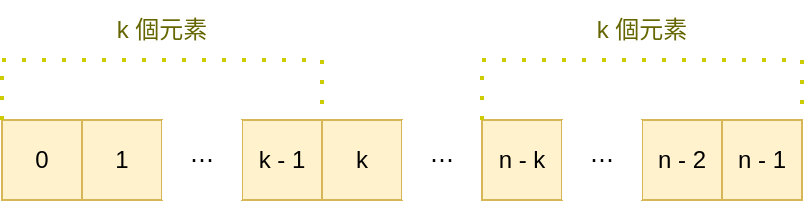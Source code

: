 <mxfile version="20.3.0" type="device" pages="2"><diagram id="MGcfRCxTb4x680ZFthHp" name="第 1 页"><mxGraphModel dx="946" dy="587" grid="1" gridSize="10" guides="1" tooltips="1" connect="1" arrows="1" fold="1" page="1" pageScale="1" pageWidth="827" pageHeight="1169" math="0" shadow="0"><root><mxCell id="0"/><mxCell id="1" parent="0"/><mxCell id="qAb6_ZYldJkC4G3aSwsu-13" value="0" style="rounded=0;whiteSpace=wrap;html=1;fillColor=#fff2cc;strokeColor=#d6b656;" parent="1" vertex="1"><mxGeometry x="160" y="280" width="40" height="40" as="geometry"/></mxCell><mxCell id="qAb6_ZYldJkC4G3aSwsu-14" value="k - 1" style="rounded=0;whiteSpace=wrap;html=1;fillColor=#fff2cc;strokeColor=#d6b656;" parent="1" vertex="1"><mxGeometry x="280" y="280" width="40" height="40" as="geometry"/></mxCell><mxCell id="8H5veZ1OtbCtMGVfP30Q-1" value="1" style="rounded=0;whiteSpace=wrap;html=1;fillColor=#fff2cc;strokeColor=#d6b656;" parent="1" vertex="1"><mxGeometry x="200" y="280" width="40" height="40" as="geometry"/></mxCell><mxCell id="8H5veZ1OtbCtMGVfP30Q-3" value="⋯" style="rounded=0;whiteSpace=wrap;html=1;strokeColor=none;" parent="1" vertex="1"><mxGeometry x="240" y="280" width="40" height="40" as="geometry"/></mxCell><mxCell id="8H5veZ1OtbCtMGVfP30Q-5" value="" style="endArrow=none;dashed=1;html=1;strokeWidth=2;rounded=0;exitX=0;exitY=0;exitDx=0;exitDy=0;entryX=0;entryY=0;entryDx=0;entryDy=0;dashPattern=1 4;strokeColor=#CCCC00;" parent="1" source="qAb6_ZYldJkC4G3aSwsu-13" target="0VC_pprHdzybuLXZRIOk-1" edge="1"><mxGeometry width="50" height="50" relative="1" as="geometry"><mxPoint x="160" y="250" as="sourcePoint"/><mxPoint x="360" y="280" as="targetPoint"/><Array as="points"><mxPoint x="160" y="250"/><mxPoint x="320" y="250"/></Array></mxGeometry></mxCell><mxCell id="8H5veZ1OtbCtMGVfP30Q-8" value="&lt;font color=&quot;#666600&quot;&gt;k 個元素&lt;/font&gt;" style="text;html=1;strokeColor=none;fillColor=none;align=center;verticalAlign=middle;whiteSpace=wrap;rounded=0;" parent="1" vertex="1"><mxGeometry x="210" y="220" width="60" height="30" as="geometry"/></mxCell><mxCell id="0VC_pprHdzybuLXZRIOk-1" value="k" style="rounded=0;whiteSpace=wrap;html=1;fillColor=#fff2cc;strokeColor=#d6b656;" parent="1" vertex="1"><mxGeometry x="320" y="280" width="40" height="40" as="geometry"/></mxCell><mxCell id="0VC_pprHdzybuLXZRIOk-3" value="n - 2" style="rounded=0;whiteSpace=wrap;html=1;fillColor=#fff2cc;strokeColor=#d6b656;" parent="1" vertex="1"><mxGeometry x="480" y="280" width="40" height="40" as="geometry"/></mxCell><mxCell id="0VC_pprHdzybuLXZRIOk-4" value="n - 1" style="rounded=0;whiteSpace=wrap;html=1;fillColor=#fff2cc;strokeColor=#d6b656;" parent="1" vertex="1"><mxGeometry x="520" y="280" width="40" height="40" as="geometry"/></mxCell><mxCell id="0VC_pprHdzybuLXZRIOk-5" value="⋯" style="rounded=0;whiteSpace=wrap;html=1;strokeColor=none;" parent="1" vertex="1"><mxGeometry x="360" y="280" width="40" height="40" as="geometry"/></mxCell><mxCell id="0VC_pprHdzybuLXZRIOk-6" value="n - k" style="rounded=0;whiteSpace=wrap;html=1;fillColor=#fff2cc;strokeColor=#d6b656;" parent="1" vertex="1"><mxGeometry x="400" y="280" width="40" height="40" as="geometry"/></mxCell><mxCell id="0VC_pprHdzybuLXZRIOk-8" value="⋯" style="rounded=0;whiteSpace=wrap;html=1;strokeColor=none;" parent="1" vertex="1"><mxGeometry x="440" y="280" width="40" height="40" as="geometry"/></mxCell><mxCell id="0VC_pprHdzybuLXZRIOk-9" value="" style="endArrow=none;dashed=1;html=1;strokeWidth=2;rounded=0;exitX=0;exitY=0;exitDx=0;exitDy=0;entryX=0;entryY=0;entryDx=0;entryDy=0;dashPattern=1 4;strokeColor=#CCCC00;" parent="1" edge="1"><mxGeometry width="50" height="50" relative="1" as="geometry"><mxPoint x="400" y="280" as="sourcePoint"/><mxPoint x="560" y="280" as="targetPoint"/><Array as="points"><mxPoint x="400" y="250"/><mxPoint x="560" y="250"/></Array></mxGeometry></mxCell><mxCell id="0VC_pprHdzybuLXZRIOk-10" value="&lt;font color=&quot;#666600&quot;&gt;k 個元素&lt;/font&gt;" style="text;html=1;strokeColor=none;fillColor=none;align=center;verticalAlign=middle;whiteSpace=wrap;rounded=0;" parent="1" vertex="1"><mxGeometry x="450" y="220" width="60" height="30" as="geometry"/></mxCell></root></mxGraphModel></diagram><diagram id="fVZlPhtysvZh9qOgKASz" name="第 2 页"><mxGraphModel dx="946" dy="587" grid="1" gridSize="10" guides="1" tooltips="1" connect="1" arrows="1" fold="1" page="1" pageScale="1" pageWidth="827" pageHeight="1169" math="0" shadow="0"><root><mxCell id="0"/><mxCell id="1" parent="0"/><mxCell id="IQEuNd3tKPjJfBA-4o1j-1" value="0" style="rounded=0;whiteSpace=wrap;html=1;fillColor=#f8cecc;strokeColor=#b85450;" parent="1" vertex="1"><mxGeometry x="120" y="140" width="40" height="40" as="geometry"/></mxCell><mxCell id="IQEuNd3tKPjJfBA-4o1j-2" value="k - 1" style="rounded=0;whiteSpace=wrap;html=1;fillColor=#f8cecc;strokeColor=#b85450;" parent="1" vertex="1"><mxGeometry x="280" y="140" width="40" height="40" as="geometry"/></mxCell><mxCell id="IQEuNd3tKPjJfBA-4o1j-3" value="1" style="rounded=0;whiteSpace=wrap;html=1;fillColor=#f8cecc;strokeColor=#b85450;" parent="1" vertex="1"><mxGeometry x="160" y="140" width="40" height="40" as="geometry"/></mxCell><mxCell id="IQEuNd3tKPjJfBA-4o1j-4" value="⋯" style="rounded=0;whiteSpace=wrap;html=1;strokeColor=#b85450;fillColor=#f8cecc;" parent="1" vertex="1"><mxGeometry x="240" y="140" width="40" height="40" as="geometry"/></mxCell><mxCell id="IQEuNd3tKPjJfBA-4o1j-5" value="" style="endArrow=none;dashed=1;html=1;strokeWidth=2;rounded=0;exitX=0;exitY=0;exitDx=0;exitDy=0;entryX=0;entryY=0;entryDx=0;entryDy=0;dashPattern=1 4;strokeColor=#CCCC00;" parent="1" source="IQEuNd3tKPjJfBA-4o1j-1" target="IQEuNd3tKPjJfBA-4o1j-7" edge="1"><mxGeometry width="50" height="50" relative="1" as="geometry"><mxPoint x="160" y="110" as="sourcePoint"/><mxPoint x="360" y="140" as="targetPoint"/><Array as="points"><mxPoint x="120" y="110"/><mxPoint x="320" y="110"/></Array></mxGeometry></mxCell><mxCell id="IQEuNd3tKPjJfBA-4o1j-6" value="&lt;font color=&quot;#666600&quot;&gt;1st k-subarray&lt;/font&gt;" style="text;html=1;strokeColor=none;fillColor=none;align=center;verticalAlign=middle;whiteSpace=wrap;rounded=0;" parent="1" vertex="1"><mxGeometry x="175" y="80" width="90" height="30" as="geometry"/></mxCell><mxCell id="IQEuNd3tKPjJfBA-4o1j-7" value="k" style="rounded=0;whiteSpace=wrap;html=1;fillColor=#fff2cc;strokeColor=#d6b656;" parent="1" vertex="1"><mxGeometry x="320" y="140" width="40" height="40" as="geometry"/></mxCell><mxCell id="IQEuNd3tKPjJfBA-4o1j-8" value="n - 2" style="rounded=0;whiteSpace=wrap;html=1;fillColor=#fff2cc;strokeColor=#d6b656;" parent="1" vertex="1"><mxGeometry x="520" y="140" width="40" height="40" as="geometry"/></mxCell><mxCell id="IQEuNd3tKPjJfBA-4o1j-9" value="n - 1" style="rounded=0;whiteSpace=wrap;html=1;fillColor=#fff2cc;strokeColor=#d6b656;" parent="1" vertex="1"><mxGeometry x="560" y="140" width="40" height="40" as="geometry"/></mxCell><mxCell id="IQEuNd3tKPjJfBA-4o1j-10" value="⋯" style="rounded=0;whiteSpace=wrap;html=1;strokeColor=none;" parent="1" vertex="1"><mxGeometry x="400" y="140" width="40" height="40" as="geometry"/></mxCell><mxCell id="IQEuNd3tKPjJfBA-4o1j-11" value="n - k" style="rounded=0;whiteSpace=wrap;html=1;fillColor=#fff2cc;strokeColor=#d6b656;" parent="1" vertex="1"><mxGeometry x="440" y="140" width="40" height="40" as="geometry"/></mxCell><mxCell id="IQEuNd3tKPjJfBA-4o1j-12" value="⋯" style="rounded=0;whiteSpace=wrap;html=1;strokeColor=none;" parent="1" vertex="1"><mxGeometry x="480" y="140" width="40" height="40" as="geometry"/></mxCell><mxCell id="IQEuNd3tKPjJfBA-4o1j-15" value="0" style="rounded=0;whiteSpace=wrap;html=1;fillColor=#fff2cc;strokeColor=#d6b656;" parent="1" vertex="1"><mxGeometry x="120" y="300" width="40" height="40" as="geometry"/></mxCell><mxCell id="IQEuNd3tKPjJfBA-4o1j-16" value="k - 1" style="rounded=0;whiteSpace=wrap;html=1;fillColor=#d5e8d4;strokeColor=#82b366;" parent="1" vertex="1"><mxGeometry x="280" y="300" width="40" height="40" as="geometry"/></mxCell><mxCell id="IQEuNd3tKPjJfBA-4o1j-17" value="1" style="rounded=0;whiteSpace=wrap;html=1;fillColor=#d5e8d4;strokeColor=#82b366;" parent="1" vertex="1"><mxGeometry x="160" y="300" width="40" height="40" as="geometry"/></mxCell><mxCell id="IQEuNd3tKPjJfBA-4o1j-18" value="⋯" style="rounded=0;whiteSpace=wrap;html=1;strokeColor=#82b366;fillColor=#d5e8d4;" parent="1" vertex="1"><mxGeometry x="240" y="300" width="40" height="40" as="geometry"/></mxCell><mxCell id="IQEuNd3tKPjJfBA-4o1j-19" value="" style="endArrow=none;dashed=1;html=1;strokeWidth=2;rounded=0;exitX=0;exitY=0;exitDx=0;exitDy=0;entryX=0;entryY=0;entryDx=0;entryDy=0;dashPattern=1 4;strokeColor=#CCCC00;" parent="1" source="IQEuNd3tKPjJfBA-4o1j-17" edge="1"><mxGeometry width="50" height="50" relative="1" as="geometry"><mxPoint x="200" y="300" as="sourcePoint"/><mxPoint x="360" y="300" as="targetPoint"/><Array as="points"><mxPoint x="160" y="270"/><mxPoint x="360" y="270"/></Array></mxGeometry></mxCell><mxCell id="IQEuNd3tKPjJfBA-4o1j-20" value="&lt;font color=&quot;#666600&quot;&gt;2nd k-subarray&lt;/font&gt;" style="text;html=1;strokeColor=none;fillColor=none;align=center;verticalAlign=middle;whiteSpace=wrap;rounded=0;" parent="1" vertex="1"><mxGeometry x="205" y="240" width="110" height="30" as="geometry"/></mxCell><mxCell id="IQEuNd3tKPjJfBA-4o1j-21" value="k" style="rounded=0;whiteSpace=wrap;html=1;fillColor=#d5e8d4;strokeColor=#82b366;" parent="1" vertex="1"><mxGeometry x="320" y="300" width="40" height="40" as="geometry"/></mxCell><mxCell id="IQEuNd3tKPjJfBA-4o1j-22" value="n - 2" style="rounded=0;whiteSpace=wrap;html=1;fillColor=#fff2cc;strokeColor=#d6b656;" parent="1" vertex="1"><mxGeometry x="520" y="300" width="40" height="40" as="geometry"/></mxCell><mxCell id="IQEuNd3tKPjJfBA-4o1j-23" value="n - 1" style="rounded=0;whiteSpace=wrap;html=1;fillColor=#fff2cc;strokeColor=#d6b656;" parent="1" vertex="1"><mxGeometry x="560" y="300" width="40" height="40" as="geometry"/></mxCell><mxCell id="IQEuNd3tKPjJfBA-4o1j-24" value="⋯" style="rounded=0;whiteSpace=wrap;html=1;strokeColor=none;" parent="1" vertex="1"><mxGeometry x="400" y="300" width="40" height="40" as="geometry"/></mxCell><mxCell id="IQEuNd3tKPjJfBA-4o1j-25" value="n - k" style="rounded=0;whiteSpace=wrap;html=1;fillColor=#fff2cc;strokeColor=#d6b656;" parent="1" vertex="1"><mxGeometry x="440" y="300" width="40" height="40" as="geometry"/></mxCell><mxCell id="IQEuNd3tKPjJfBA-4o1j-26" value="⋯" style="rounded=0;whiteSpace=wrap;html=1;strokeColor=none;" parent="1" vertex="1"><mxGeometry x="480" y="300" width="40" height="40" as="geometry"/></mxCell><mxCell id="IQEuNd3tKPjJfBA-4o1j-27" value="0" style="rounded=0;whiteSpace=wrap;html=1;fillColor=#fff2cc;strokeColor=#d6b656;" parent="1" vertex="1"><mxGeometry x="120" y="620" width="40" height="40" as="geometry"/></mxCell><mxCell id="IQEuNd3tKPjJfBA-4o1j-28" value="k - 1" style="rounded=0;whiteSpace=wrap;html=1;fillColor=#fff2cc;strokeColor=#d6b656;" parent="1" vertex="1"><mxGeometry x="280" y="620" width="40" height="40" as="geometry"/></mxCell><mxCell id="IQEuNd3tKPjJfBA-4o1j-29" value="1" style="rounded=0;whiteSpace=wrap;html=1;fillColor=#fff2cc;strokeColor=#d6b656;" parent="1" vertex="1"><mxGeometry x="160" y="620" width="40" height="40" as="geometry"/></mxCell><mxCell id="IQEuNd3tKPjJfBA-4o1j-30" value="⋯" style="rounded=0;whiteSpace=wrap;html=1;strokeColor=none;" parent="1" vertex="1"><mxGeometry x="240" y="620" width="40" height="40" as="geometry"/></mxCell><mxCell id="IQEuNd3tKPjJfBA-4o1j-31" value="" style="endArrow=none;dashed=1;html=1;strokeWidth=2;rounded=0;exitX=0;exitY=0;exitDx=0;exitDy=0;entryX=0;entryY=0;entryDx=0;entryDy=0;dashPattern=1 4;strokeColor=#CCCC00;" parent="1" edge="1"><mxGeometry width="50" height="50" relative="1" as="geometry"><mxPoint x="440" y="620" as="sourcePoint"/><mxPoint x="600" y="620" as="targetPoint"/><Array as="points"><mxPoint x="440" y="590"/><mxPoint x="600" y="590"/></Array></mxGeometry></mxCell><mxCell id="IQEuNd3tKPjJfBA-4o1j-32" value="&lt;font color=&quot;#666600&quot;&gt;last k-subarray&lt;/font&gt;" style="text;html=1;strokeColor=none;fillColor=none;align=center;verticalAlign=middle;whiteSpace=wrap;rounded=0;" parent="1" vertex="1"><mxGeometry x="460" y="555" width="120" height="30" as="geometry"/></mxCell><mxCell id="IQEuNd3tKPjJfBA-4o1j-33" value="k" style="rounded=0;whiteSpace=wrap;html=1;fillColor=#fff2cc;strokeColor=#d6b656;" parent="1" vertex="1"><mxGeometry x="320" y="620" width="40" height="40" as="geometry"/></mxCell><mxCell id="IQEuNd3tKPjJfBA-4o1j-34" value="n - 2" style="rounded=0;whiteSpace=wrap;html=1;fillColor=#e1d5e7;strokeColor=#9673a6;" parent="1" vertex="1"><mxGeometry x="520" y="620" width="40" height="40" as="geometry"/></mxCell><mxCell id="IQEuNd3tKPjJfBA-4o1j-35" value="n - 1" style="rounded=0;whiteSpace=wrap;html=1;fillColor=#e1d5e7;strokeColor=#9673a6;" parent="1" vertex="1"><mxGeometry x="560" y="620" width="40" height="40" as="geometry"/></mxCell><mxCell id="IQEuNd3tKPjJfBA-4o1j-36" value="⋯" style="rounded=0;whiteSpace=wrap;html=1;strokeColor=none;" parent="1" vertex="1"><mxGeometry x="400" y="620" width="40" height="40" as="geometry"/></mxCell><mxCell id="IQEuNd3tKPjJfBA-4o1j-37" value="n - k" style="rounded=0;whiteSpace=wrap;html=1;fillColor=#e1d5e7;strokeColor=#9673a6;" parent="1" vertex="1"><mxGeometry x="440" y="620" width="40" height="40" as="geometry"/></mxCell><mxCell id="IQEuNd3tKPjJfBA-4o1j-38" value="⋯" style="rounded=0;whiteSpace=wrap;html=1;strokeColor=none;" parent="1" vertex="1"><mxGeometry x="480" y="620" width="40" height="40" as="geometry"/></mxCell><mxCell id="IQEuNd3tKPjJfBA-4o1j-39" value="k + 1" style="rounded=0;whiteSpace=wrap;html=1;fillColor=#fff2cc;strokeColor=#d6b656;" parent="1" vertex="1"><mxGeometry x="360" y="140" width="40" height="40" as="geometry"/></mxCell><mxCell id="IQEuNd3tKPjJfBA-4o1j-40" value="k + 1" style="rounded=0;whiteSpace=wrap;html=1;fillColor=#fff2cc;strokeColor=#d6b656;" parent="1" vertex="1"><mxGeometry x="360" y="300" width="40" height="40" as="geometry"/></mxCell><mxCell id="IQEuNd3tKPjJfBA-4o1j-41" value="0" style="rounded=0;whiteSpace=wrap;html=1;fillColor=#fff2cc;strokeColor=#d6b656;" parent="1" vertex="1"><mxGeometry x="120" y="460" width="40" height="40" as="geometry"/></mxCell><mxCell id="IQEuNd3tKPjJfBA-4o1j-42" value="k - 1" style="rounded=0;whiteSpace=wrap;html=1;fillColor=#dae8fc;strokeColor=#6c8ebf;" parent="1" vertex="1"><mxGeometry x="280" y="460" width="40" height="40" as="geometry"/></mxCell><mxCell id="IQEuNd3tKPjJfBA-4o1j-43" value="1" style="rounded=0;whiteSpace=wrap;html=1;fillColor=#fff2cc;strokeColor=#d6b656;" parent="1" vertex="1"><mxGeometry x="160" y="460" width="40" height="40" as="geometry"/></mxCell><mxCell id="IQEuNd3tKPjJfBA-4o1j-44" value="⋯" style="rounded=0;whiteSpace=wrap;html=1;strokeColor=#6c8ebf;fillColor=#dae8fc;" parent="1" vertex="1"><mxGeometry x="240" y="460" width="40" height="40" as="geometry"/></mxCell><mxCell id="IQEuNd3tKPjJfBA-4o1j-45" value="" style="endArrow=none;dashed=1;html=1;strokeWidth=2;rounded=0;exitX=0;exitY=0;exitDx=0;exitDy=0;entryX=0;entryY=0;entryDx=0;entryDy=0;dashPattern=1 4;strokeColor=#CCCC00;" parent="1" source="IQEuNd3tKPjJfBA-4o1j-56" edge="1"><mxGeometry width="50" height="50" relative="1" as="geometry"><mxPoint x="240" y="460" as="sourcePoint"/><mxPoint x="400" y="460" as="targetPoint"/><Array as="points"><mxPoint x="200" y="430"/><mxPoint x="400" y="430"/></Array></mxGeometry></mxCell><mxCell id="IQEuNd3tKPjJfBA-4o1j-46" value="&lt;font color=&quot;#666600&quot;&gt;3rd k-subarray&lt;/font&gt;" style="text;html=1;strokeColor=none;fillColor=none;align=center;verticalAlign=middle;whiteSpace=wrap;rounded=0;" parent="1" vertex="1"><mxGeometry x="250" y="400" width="100" height="30" as="geometry"/></mxCell><mxCell id="IQEuNd3tKPjJfBA-4o1j-47" value="k" style="rounded=0;whiteSpace=wrap;html=1;fillColor=#dae8fc;strokeColor=#6c8ebf;" parent="1" vertex="1"><mxGeometry x="320" y="460" width="40" height="40" as="geometry"/></mxCell><mxCell id="IQEuNd3tKPjJfBA-4o1j-48" value="n - 2" style="rounded=0;whiteSpace=wrap;html=1;fillColor=#fff2cc;strokeColor=#d6b656;" parent="1" vertex="1"><mxGeometry x="520" y="460" width="40" height="40" as="geometry"/></mxCell><mxCell id="IQEuNd3tKPjJfBA-4o1j-49" value="n - 1" style="rounded=0;whiteSpace=wrap;html=1;fillColor=#fff2cc;strokeColor=#d6b656;" parent="1" vertex="1"><mxGeometry x="560" y="460" width="40" height="40" as="geometry"/></mxCell><mxCell id="IQEuNd3tKPjJfBA-4o1j-50" value="⋯" style="rounded=0;whiteSpace=wrap;html=1;strokeColor=none;" parent="1" vertex="1"><mxGeometry x="400" y="460" width="40" height="40" as="geometry"/></mxCell><mxCell id="IQEuNd3tKPjJfBA-4o1j-51" value="n - k" style="rounded=0;whiteSpace=wrap;html=1;fillColor=#fff2cc;strokeColor=#d6b656;" parent="1" vertex="1"><mxGeometry x="440" y="460" width="40" height="40" as="geometry"/></mxCell><mxCell id="IQEuNd3tKPjJfBA-4o1j-52" value="⋯" style="rounded=0;whiteSpace=wrap;html=1;strokeColor=none;" parent="1" vertex="1"><mxGeometry x="480" y="460" width="40" height="40" as="geometry"/></mxCell><mxCell id="IQEuNd3tKPjJfBA-4o1j-53" value="k + 1" style="rounded=0;whiteSpace=wrap;html=1;fillColor=#dae8fc;strokeColor=#6c8ebf;" parent="1" vertex="1"><mxGeometry x="360" y="460" width="40" height="40" as="geometry"/></mxCell><mxCell id="IQEuNd3tKPjJfBA-4o1j-54" value="2" style="rounded=0;whiteSpace=wrap;html=1;fillColor=#f8cecc;strokeColor=#b85450;" parent="1" vertex="1"><mxGeometry x="200" y="140" width="40" height="40" as="geometry"/></mxCell><mxCell id="IQEuNd3tKPjJfBA-4o1j-55" value="2" style="rounded=0;whiteSpace=wrap;html=1;fillColor=#d5e8d4;strokeColor=#82b366;" parent="1" vertex="1"><mxGeometry x="200" y="300" width="40" height="40" as="geometry"/></mxCell><mxCell id="IQEuNd3tKPjJfBA-4o1j-56" value="2" style="rounded=0;whiteSpace=wrap;html=1;fillColor=#dae8fc;strokeColor=#6c8ebf;" parent="1" vertex="1"><mxGeometry x="200" y="460" width="40" height="40" as="geometry"/></mxCell><mxCell id="IQEuNd3tKPjJfBA-4o1j-57" value="2" style="rounded=0;whiteSpace=wrap;html=1;fillColor=#fff2cc;strokeColor=#d6b656;" parent="1" vertex="1"><mxGeometry x="200" y="620" width="40" height="40" as="geometry"/></mxCell><mxCell id="IQEuNd3tKPjJfBA-4o1j-58" value="k + 1" style="rounded=0;whiteSpace=wrap;html=1;fillColor=#fff2cc;strokeColor=#d6b656;" parent="1" vertex="1"><mxGeometry x="360" y="620" width="40" height="40" as="geometry"/></mxCell><mxCell id="IQEuNd3tKPjJfBA-4o1j-59" value="" style="endArrow=classic;html=1;rounded=0;strokeWidth=2;strokeColor=#82b366;fillColor=#d5e8d4;" parent="1" edge="1"><mxGeometry width="50" height="50" relative="1" as="geometry"><mxPoint x="340" y="200" as="sourcePoint"/><mxPoint x="340" y="280" as="targetPoint"/></mxGeometry></mxCell><mxCell id="IQEuNd3tKPjJfBA-4o1j-60" value="" style="endArrow=classic;html=1;rounded=0;strokeWidth=2;strokeColor=#007FFF;" parent="1" edge="1"><mxGeometry width="50" height="50" relative="1" as="geometry"><mxPoint x="380" y="360" as="sourcePoint"/><mxPoint x="380" y="440" as="targetPoint"/></mxGeometry></mxCell><mxCell id="IQEuNd3tKPjJfBA-4o1j-62" value="" style="endArrow=classic;html=1;rounded=0;strokeWidth=2;strokeColor=#FF0000;dashed=1;" parent="1" edge="1"><mxGeometry width="50" height="50" relative="1" as="geometry"><mxPoint x="140" y="280" as="sourcePoint"/><mxPoint x="140" y="200" as="targetPoint"/></mxGeometry></mxCell><mxCell id="IQEuNd3tKPjJfBA-4o1j-63" value="" style="endArrow=none;html=1;rounded=0;strokeWidth=2;strokeColor=#82b366;fillColor=#d5e8d4;startArrow=classic;startFill=1;endFill=0;dashed=1;" parent="1" edge="1"><mxGeometry width="50" height="50" relative="1" as="geometry"><mxPoint x="180" y="360" as="sourcePoint"/><mxPoint x="180" y="440" as="targetPoint"/></mxGeometry></mxCell><mxCell id="IQEuNd3tKPjJfBA-4o1j-68" value="&lt;font color=&quot;#ff0000&quot;&gt;- index[0]&lt;/font&gt;" style="text;html=1;strokeColor=none;fillColor=none;align=center;verticalAlign=middle;whiteSpace=wrap;rounded=0;" parent="1" vertex="1"><mxGeometry x="80" y="220" width="60" height="30" as="geometry"/></mxCell><mxCell id="IQEuNd3tKPjJfBA-4o1j-69" value="&lt;font&gt;+ index[k]&lt;/font&gt;" style="text;html=1;strokeColor=none;fillColor=none;align=center;verticalAlign=middle;whiteSpace=wrap;rounded=0;fontColor=#82B366;" parent="1" vertex="1"><mxGeometry x="340" y="220" width="60" height="30" as="geometry"/></mxCell><mxCell id="IQEuNd3tKPjJfBA-4o1j-70" value="&lt;font&gt;- index[1]&lt;/font&gt;" style="text;html=1;strokeColor=none;fillColor=none;align=center;verticalAlign=middle;whiteSpace=wrap;rounded=0;fontColor=#82B366;" parent="1" vertex="1"><mxGeometry x="120" y="380" width="60" height="30" as="geometry"/></mxCell><mxCell id="IQEuNd3tKPjJfBA-4o1j-71" value="&lt;font&gt;+ index[k + 1]&lt;/font&gt;" style="text;html=1;strokeColor=none;fillColor=none;align=center;verticalAlign=middle;whiteSpace=wrap;rounded=0;fontColor=#007FFF;" parent="1" vertex="1"><mxGeometry x="380" y="380" width="80" height="30" as="geometry"/></mxCell></root></mxGraphModel></diagram></mxfile>